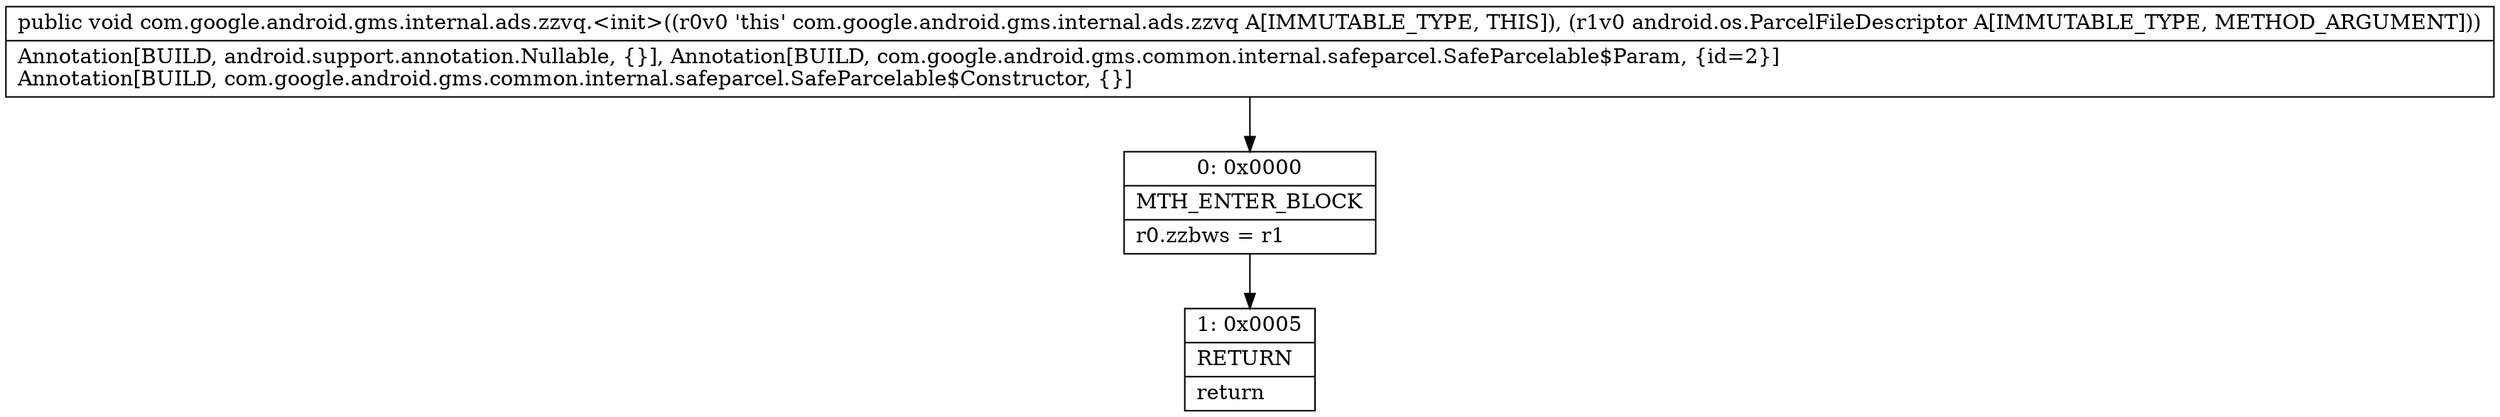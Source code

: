 digraph "CFG forcom.google.android.gms.internal.ads.zzvq.\<init\>(Landroid\/os\/ParcelFileDescriptor;)V" {
Node_0 [shape=record,label="{0\:\ 0x0000|MTH_ENTER_BLOCK\l|r0.zzbws = r1\l}"];
Node_1 [shape=record,label="{1\:\ 0x0005|RETURN\l|return\l}"];
MethodNode[shape=record,label="{public void com.google.android.gms.internal.ads.zzvq.\<init\>((r0v0 'this' com.google.android.gms.internal.ads.zzvq A[IMMUTABLE_TYPE, THIS]), (r1v0 android.os.ParcelFileDescriptor A[IMMUTABLE_TYPE, METHOD_ARGUMENT]))  | Annotation[BUILD, android.support.annotation.Nullable, \{\}], Annotation[BUILD, com.google.android.gms.common.internal.safeparcel.SafeParcelable$Param, \{id=2\}]\lAnnotation[BUILD, com.google.android.gms.common.internal.safeparcel.SafeParcelable$Constructor, \{\}]\l}"];
MethodNode -> Node_0;
Node_0 -> Node_1;
}

